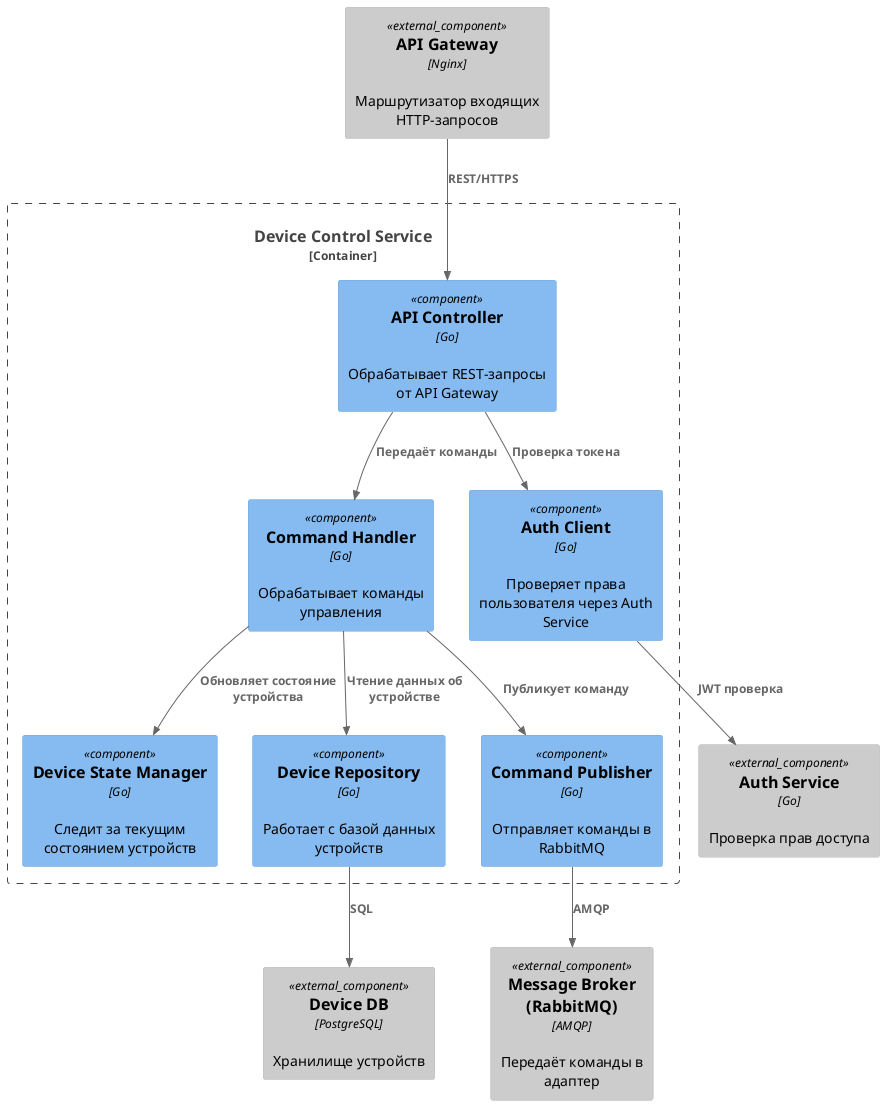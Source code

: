 @startuml
!include <C4/C4_Component>

Container_Boundary(deviceControl, "Device Control Service") {

  Component(apiController, "API Controller", "Go", "Обрабатывает REST-запросы от API Gateway")
  Component(authClient, "Auth Client", "Go", "Проверяет права пользователя через Auth Service")
  Component(commandHandler, "Command Handler", "Go", "Обрабатывает команды управления")
  Component(stateManager, "Device State Manager", "Go", "Следит за текущим состоянием устройств")
  Component(deviceRepo, "Device Repository", "Go", "Работает с базой данных устройств")
  Component(commandPublisher, "Command Publisher", "Go", "Отправляет команды в RabbitMQ")
}

Component_Ext(apiGatewayExt, "API Gateway", "Nginx", "Маршрутизатор входящих HTTP-запросов")
Component_Ext(authServiceExt, "Auth Service", "Go", "Проверка прав доступа")
Component_Ext(messageBrokerExt, "Message Broker (RabbitMQ)", "AMQP", "Передаёт команды в адаптер")
Component_Ext(deviceDbExt, "Device DB", "PostgreSQL", "Хранилище устройств")

Rel(apiGatewayExt, apiController, "REST/HTTPS")
Rel(apiController, authClient, "Проверка токена")
Rel(apiController, commandHandler, "Передаёт команды")
Rel(commandHandler, deviceRepo, "Чтение данных об устройстве")
Rel(commandHandler, stateManager, "Обновляет состояние устройства")
Rel(commandHandler, commandPublisher, "Публикует команду")

Rel(deviceRepo, deviceDbExt, "SQL")
Rel(commandPublisher, messageBrokerExt, "AMQP")
Rel(authClient, authServiceExt, "JWT проверка")

@enduml